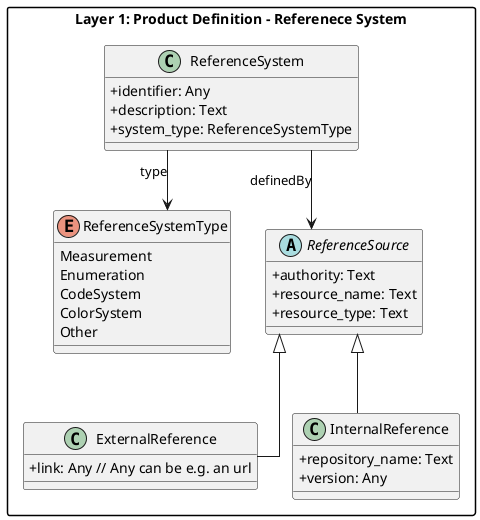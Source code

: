 @startuml ReferenceSystem#Layer1
' title ReferenceSystem – with System Type and Dual Source (External/Internal)

skinparam classAttributeIconSize 0
skinparam linetype ortho
skinparam PackageStyle rectangle
skinparam PackageTitleAlignment center

package "Layer 1: Product Definition - Referenece System" { 
' === Reference System Core Class ===
class ReferenceSystem {
  +identifier: Any
  +description: Text
  +system_type: ReferenceSystemType
}

' === Reference System Type Enum ===
enum ReferenceSystemType {
  Measurement
  Enumeration
  CodeSystem
  ColorSystem
  Other
}

' === Abstract Reference Source ===
abstract class ReferenceSource {
  +authority: Text
  +resource_name: Text
  +resource_type: Text
}

' === Subtypes for Reference Sources ===
class ExternalReference {
  +link: Any // Any can be e.g. an url
}

class InternalReference {
  +repository_name: Text
  +version: Any
}

' === Relationships ===
ReferenceSystem --> ReferenceSystemType : type
ReferenceSystem --> ReferenceSource : definedBy

ReferenceSource <|-- ExternalReference
ReferenceSource <|-- InternalReference

}

/'
class RS_IATA {
  identifier = "RS-IATA-AIRPORT-001"
  description = "IATA 3-letter airport codes"
  system_type = Enumeration
}

class IATARef {
  authority = "IATA"
  resource_name = "IATA Airline and Airport Code Directory"
  resource_type = "CodeList"
  url = "https://www.iata.org/en/publications/directories/code-search/"
}


RS_IATA --> IATARef
'/

@enduml
@startuml
class RS_IATA {
  identifier = "RS-IATA-AIRPORT-001"
  description = "IATA 3-letter airport codes"
  system_type = Enumeration
}

class IATARef {
  authority = "IATA"
  resource_name = "IATA Airline and Airport Code Directory"
  resource_type = "CodeList"
  url = "https://www.iata.org/en/publications/directories/code-search/?airport.search="
}

RS_IATA --> IATARef

@enduml


@startuml
' title ReferenceSystem: UNECE Measurement Units

skinparam classAttributeIconSize 0
skinparam linetype ortho

' reuse core and enums
class RS_UNECE {
  identifier = "RS-UNECE-REC20-001"
  description = "UNECE Recommendation 20 – Measurement units"
  system_type = Measurement
}

class UNECERef {
  authority = "UNECE"
  resource_name = "Recommendation No. 20"
  resource_type = "CodeList"
  url = "https://unece.org/trade/cefact/recommendations/standard-units"
}

RS_UNECE --> UNECERef
@enduml


ata.org/en/publications/directories/code-search/?airport.search=CDG
